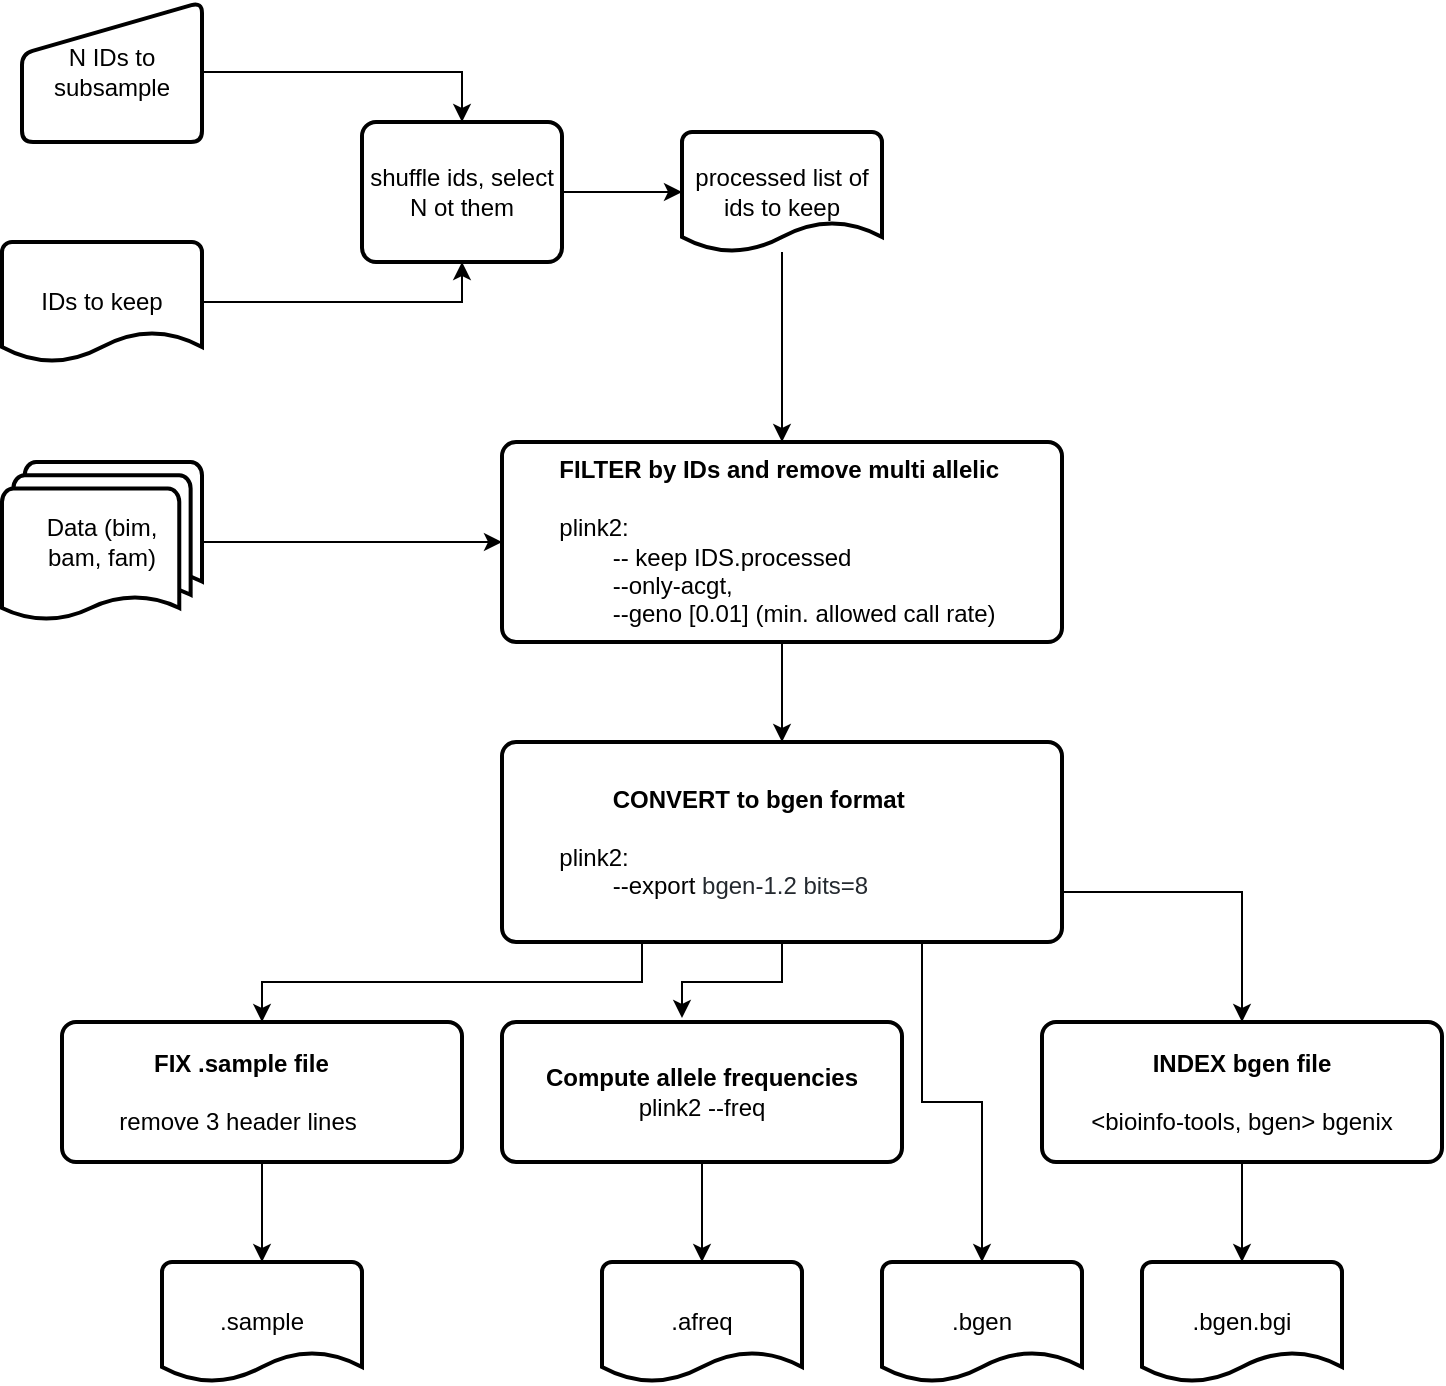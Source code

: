<mxfile version="16.4.7" type="device"><diagram id="117dIRdoQPRYIRqpeahw" name="Page-1"><mxGraphModel dx="946" dy="515" grid="1" gridSize="10" guides="1" tooltips="1" connect="1" arrows="1" fold="1" page="1" pageScale="1" pageWidth="827" pageHeight="1169" math="0" shadow="0"><root><mxCell id="0"/><mxCell id="1" parent="0"/><mxCell id="Us0yoJmgw1d0hUf7W2bQ-7" style="edgeStyle=orthogonalEdgeStyle;rounded=0;orthogonalLoop=1;jettySize=auto;html=1;exitX=1;exitY=0.5;exitDx=0;exitDy=0;exitPerimeter=0;entryX=0.5;entryY=1;entryDx=0;entryDy=0;" edge="1" parent="1" source="Us0yoJmgw1d0hUf7W2bQ-2" target="Us0yoJmgw1d0hUf7W2bQ-5"><mxGeometry relative="1" as="geometry"/></mxCell><mxCell id="Us0yoJmgw1d0hUf7W2bQ-2" value="IDs to keep" style="strokeWidth=2;html=1;shape=mxgraph.flowchart.document2;whiteSpace=wrap;size=0.25;" vertex="1" parent="1"><mxGeometry x="40" y="210" width="100" height="60" as="geometry"/></mxCell><mxCell id="Us0yoJmgw1d0hUf7W2bQ-12" style="edgeStyle=orthogonalEdgeStyle;rounded=0;orthogonalLoop=1;jettySize=auto;html=1;exitX=1;exitY=0.5;exitDx=0;exitDy=0;exitPerimeter=0;entryX=0;entryY=0.5;entryDx=0;entryDy=0;" edge="1" parent="1" source="Us0yoJmgw1d0hUf7W2bQ-3" target="Us0yoJmgw1d0hUf7W2bQ-11"><mxGeometry relative="1" as="geometry"/></mxCell><mxCell id="Us0yoJmgw1d0hUf7W2bQ-3" value="Data&amp;nbsp;(bim, &lt;br&gt;bam, fam)" style="strokeWidth=2;html=1;shape=mxgraph.flowchart.multi-document;whiteSpace=wrap;" vertex="1" parent="1"><mxGeometry x="40" y="320" width="100" height="80" as="geometry"/></mxCell><mxCell id="Us0yoJmgw1d0hUf7W2bQ-8" style="edgeStyle=orthogonalEdgeStyle;rounded=0;orthogonalLoop=1;jettySize=auto;html=1;exitX=1;exitY=0.5;exitDx=0;exitDy=0;entryX=0.5;entryY=0;entryDx=0;entryDy=0;" edge="1" parent="1" source="Us0yoJmgw1d0hUf7W2bQ-4" target="Us0yoJmgw1d0hUf7W2bQ-5"><mxGeometry relative="1" as="geometry"/></mxCell><mxCell id="Us0yoJmgw1d0hUf7W2bQ-4" value="N IDs to subsample" style="html=1;strokeWidth=2;shape=manualInput;whiteSpace=wrap;rounded=1;size=26;arcSize=11;" vertex="1" parent="1"><mxGeometry x="50" y="90" width="90" height="70" as="geometry"/></mxCell><mxCell id="Us0yoJmgw1d0hUf7W2bQ-10" style="edgeStyle=orthogonalEdgeStyle;rounded=0;orthogonalLoop=1;jettySize=auto;html=1;exitX=1;exitY=0.5;exitDx=0;exitDy=0;entryX=0;entryY=0.5;entryDx=0;entryDy=0;entryPerimeter=0;" edge="1" parent="1" source="Us0yoJmgw1d0hUf7W2bQ-5" target="Us0yoJmgw1d0hUf7W2bQ-9"><mxGeometry relative="1" as="geometry"/></mxCell><mxCell id="Us0yoJmgw1d0hUf7W2bQ-5" value="shuffle ids, select N ot them" style="rounded=1;whiteSpace=wrap;html=1;absoluteArcSize=1;arcSize=14;strokeWidth=2;" vertex="1" parent="1"><mxGeometry x="220" y="150" width="100" height="70" as="geometry"/></mxCell><mxCell id="Us0yoJmgw1d0hUf7W2bQ-13" value="" style="edgeStyle=orthogonalEdgeStyle;rounded=0;orthogonalLoop=1;jettySize=auto;html=1;" edge="1" parent="1" source="Us0yoJmgw1d0hUf7W2bQ-9" target="Us0yoJmgw1d0hUf7W2bQ-11"><mxGeometry relative="1" as="geometry"/></mxCell><mxCell id="Us0yoJmgw1d0hUf7W2bQ-9" value="processed list of ids to keep" style="strokeWidth=2;html=1;shape=mxgraph.flowchart.document2;whiteSpace=wrap;size=0.25;" vertex="1" parent="1"><mxGeometry x="380" y="155" width="100" height="60" as="geometry"/></mxCell><mxCell id="Us0yoJmgw1d0hUf7W2bQ-15" style="edgeStyle=orthogonalEdgeStyle;rounded=0;orthogonalLoop=1;jettySize=auto;html=1;exitX=0.5;exitY=1;exitDx=0;exitDy=0;entryX=0.5;entryY=0;entryDx=0;entryDy=0;" edge="1" parent="1" source="Us0yoJmgw1d0hUf7W2bQ-11" target="Us0yoJmgw1d0hUf7W2bQ-14"><mxGeometry relative="1" as="geometry"/></mxCell><mxCell id="Us0yoJmgw1d0hUf7W2bQ-11" value="&lt;b&gt;&lt;span style=&quot;white-space: pre&quot;&gt;&#9;FILTER by IDs and remove multi allelic&lt;/span&gt;&lt;br&gt;&lt;/b&gt;&#9;&lt;span style=&quot;white-space: pre&quot;&gt;&#9;&lt;br/&gt;&lt;/span&gt;&lt;span style=&quot;white-space: pre&quot;&gt;&#9;&lt;/span&gt;plink2: &lt;br&gt;&lt;span style=&quot;white-space: pre&quot;&gt;&#9;&lt;span style=&quot;white-space: pre&quot;&gt;&#9;-&lt;/span&gt;&lt;/span&gt;- keep IDS.processed&lt;br&gt;&lt;span style=&quot;white-space: pre&quot;&gt;&#9;&lt;span style=&quot;white-space: pre&quot;&gt;&#9;&lt;/span&gt;&lt;/span&gt;--only-acgt, &amp;nbsp;&lt;br&gt;&lt;span style=&quot;white-space: pre&quot;&gt;&#9;&lt;span style=&quot;white-space: pre&quot;&gt;&#9;&lt;/span&gt;&lt;/span&gt;--geno [0.01] (min. allowed call rate)" style="rounded=1;whiteSpace=wrap;html=1;absoluteArcSize=1;arcSize=14;strokeWidth=2;align=left;" vertex="1" parent="1"><mxGeometry x="290" y="310" width="280" height="100" as="geometry"/></mxCell><mxCell id="Us0yoJmgw1d0hUf7W2bQ-17" style="edgeStyle=orthogonalEdgeStyle;rounded=0;orthogonalLoop=1;jettySize=auto;html=1;exitX=0.25;exitY=1;exitDx=0;exitDy=0;entryX=0.5;entryY=0;entryDx=0;entryDy=0;" edge="1" parent="1" source="Us0yoJmgw1d0hUf7W2bQ-14" target="Us0yoJmgw1d0hUf7W2bQ-16"><mxGeometry relative="1" as="geometry"/></mxCell><mxCell id="Us0yoJmgw1d0hUf7W2bQ-21" style="edgeStyle=orthogonalEdgeStyle;rounded=0;orthogonalLoop=1;jettySize=auto;html=1;exitX=0.5;exitY=1;exitDx=0;exitDy=0;entryX=0.45;entryY=-0.029;entryDx=0;entryDy=0;entryPerimeter=0;" edge="1" parent="1" source="Us0yoJmgw1d0hUf7W2bQ-14" target="Us0yoJmgw1d0hUf7W2bQ-20"><mxGeometry relative="1" as="geometry"/></mxCell><mxCell id="Us0yoJmgw1d0hUf7W2bQ-26" style="edgeStyle=orthogonalEdgeStyle;rounded=0;orthogonalLoop=1;jettySize=auto;html=1;exitX=0.75;exitY=1;exitDx=0;exitDy=0;entryX=0.5;entryY=0;entryDx=0;entryDy=0;entryPerimeter=0;" edge="1" parent="1" source="Us0yoJmgw1d0hUf7W2bQ-14" target="Us0yoJmgw1d0hUf7W2bQ-24"><mxGeometry relative="1" as="geometry"/></mxCell><mxCell id="Us0yoJmgw1d0hUf7W2bQ-27" style="edgeStyle=orthogonalEdgeStyle;rounded=0;orthogonalLoop=1;jettySize=auto;html=1;exitX=1;exitY=0.75;exitDx=0;exitDy=0;entryX=0.5;entryY=0;entryDx=0;entryDy=0;" edge="1" parent="1" source="Us0yoJmgw1d0hUf7W2bQ-14" target="Us0yoJmgw1d0hUf7W2bQ-18"><mxGeometry relative="1" as="geometry"/></mxCell><mxCell id="Us0yoJmgw1d0hUf7W2bQ-14" value="&lt;span&gt;&lt;b&gt;&lt;span&gt;&#9;&lt;/span&gt;&lt;span style=&quot;white-space: pre&quot;&gt;&#9;&lt;span style=&quot;white-space: pre&quot;&gt;&#9;&lt;/span&gt;&lt;/span&gt;CONVERT to bgen format&lt;/b&gt;&#9;&lt;br&gt;&lt;br&gt;&lt;/span&gt;&lt;span&gt;&#9;&lt;/span&gt;&lt;span style=&quot;white-space: pre&quot;&gt;&#9;&lt;/span&gt;plink2: &lt;br&gt;&lt;span&gt;&#9;&lt;span style=&quot;white-space: pre&quot;&gt;&#9;&lt;span style=&quot;white-space: pre&quot;&gt;&#9;&lt;/span&gt;&lt;/span&gt;--export &lt;/span&gt;&lt;span style=&quot;color: rgb(36 , 41 , 47) ; font-family: , , &amp;#34;sf mono&amp;#34; , &amp;#34;menlo&amp;#34; , &amp;#34;consolas&amp;#34; , &amp;#34;liberation mono&amp;#34; , monospace ; background-color: rgb(255 , 255 , 255)&quot;&gt;bgen-1.2 bits=8&lt;/span&gt;" style="rounded=1;whiteSpace=wrap;html=1;absoluteArcSize=1;arcSize=14;strokeWidth=2;align=left;" vertex="1" parent="1"><mxGeometry x="290" y="460" width="280" height="100" as="geometry"/></mxCell><mxCell id="Us0yoJmgw1d0hUf7W2bQ-29" style="edgeStyle=orthogonalEdgeStyle;rounded=0;orthogonalLoop=1;jettySize=auto;html=1;exitX=0.5;exitY=1;exitDx=0;exitDy=0;entryX=0.5;entryY=0;entryDx=0;entryDy=0;entryPerimeter=0;" edge="1" parent="1" source="Us0yoJmgw1d0hUf7W2bQ-16" target="Us0yoJmgw1d0hUf7W2bQ-25"><mxGeometry relative="1" as="geometry"/></mxCell><mxCell id="Us0yoJmgw1d0hUf7W2bQ-16" value="&lt;div style=&quot;text-align: center&quot;&gt;&lt;b&gt;&lt;span style=&quot;white-space: pre&quot;&gt;&#9;FIX .sample file&lt;/span&gt;&lt;/b&gt;&lt;/div&gt;&lt;span&gt;&lt;div style=&quot;text-align: center&quot;&gt;&lt;br&gt;&lt;/div&gt;&lt;/span&gt;&lt;span&gt;&lt;div style=&quot;text-align: center&quot;&gt;&lt;span style=&quot;white-space: pre&quot;&gt;&#9;remove 3 header lines&lt;/span&gt;&amp;nbsp;&lt;/div&gt;&#9;&lt;/span&gt;" style="rounded=1;whiteSpace=wrap;html=1;absoluteArcSize=1;arcSize=14;strokeWidth=2;align=left;" vertex="1" parent="1"><mxGeometry x="70" y="600" width="200" height="70" as="geometry"/></mxCell><mxCell id="Us0yoJmgw1d0hUf7W2bQ-30" style="edgeStyle=orthogonalEdgeStyle;rounded=0;orthogonalLoop=1;jettySize=auto;html=1;exitX=0.5;exitY=1;exitDx=0;exitDy=0;entryX=0.5;entryY=0;entryDx=0;entryDy=0;entryPerimeter=0;" edge="1" parent="1" source="Us0yoJmgw1d0hUf7W2bQ-18" target="Us0yoJmgw1d0hUf7W2bQ-23"><mxGeometry relative="1" as="geometry"/></mxCell><mxCell id="Us0yoJmgw1d0hUf7W2bQ-18" value="&lt;div&gt;&lt;b&gt;&lt;span style=&quot;white-space: pre&quot;&gt;INDEX bgen file&lt;/span&gt;&lt;/b&gt;&lt;/div&gt;&lt;span&gt;&lt;div&gt;&lt;br&gt;&lt;/div&gt;&lt;/span&gt;&lt;span&gt;&lt;div&gt;&lt;span style=&quot;white-space: pre&quot;&gt;&amp;lt;bioinfo-tools, bgen&amp;gt; bgenix&lt;/span&gt;&lt;/div&gt;&#9;&lt;/span&gt;" style="rounded=1;whiteSpace=wrap;html=1;absoluteArcSize=1;arcSize=14;strokeWidth=2;align=center;" vertex="1" parent="1"><mxGeometry x="560" y="600" width="200" height="70" as="geometry"/></mxCell><mxCell id="Us0yoJmgw1d0hUf7W2bQ-28" style="edgeStyle=orthogonalEdgeStyle;rounded=0;orthogonalLoop=1;jettySize=auto;html=1;exitX=0.5;exitY=1;exitDx=0;exitDy=0;" edge="1" parent="1" source="Us0yoJmgw1d0hUf7W2bQ-20" target="Us0yoJmgw1d0hUf7W2bQ-22"><mxGeometry relative="1" as="geometry"/></mxCell><mxCell id="Us0yoJmgw1d0hUf7W2bQ-20" value="&lt;div&gt;&lt;span style=&quot;white-space: pre&quot;&gt;&lt;b&gt;Compute allele frequencies&lt;/b&gt;&lt;/span&gt;&lt;/div&gt;&lt;span&gt;&lt;div&gt;&lt;span style=&quot;white-space: pre&quot;&gt;plink2 --freq&lt;/span&gt;&lt;/div&gt;&#9;&lt;/span&gt;" style="rounded=1;whiteSpace=wrap;html=1;absoluteArcSize=1;arcSize=14;strokeWidth=2;align=center;" vertex="1" parent="1"><mxGeometry x="290" y="600" width="200" height="70" as="geometry"/></mxCell><mxCell id="Us0yoJmgw1d0hUf7W2bQ-22" value=".afreq" style="strokeWidth=2;html=1;shape=mxgraph.flowchart.document2;whiteSpace=wrap;size=0.25;" vertex="1" parent="1"><mxGeometry x="340" y="720" width="100" height="60" as="geometry"/></mxCell><mxCell id="Us0yoJmgw1d0hUf7W2bQ-23" value=".bgen.bgi" style="strokeWidth=2;html=1;shape=mxgraph.flowchart.document2;whiteSpace=wrap;size=0.25;" vertex="1" parent="1"><mxGeometry x="610" y="720" width="100" height="60" as="geometry"/></mxCell><mxCell id="Us0yoJmgw1d0hUf7W2bQ-24" value=".bgen" style="strokeWidth=2;html=1;shape=mxgraph.flowchart.document2;whiteSpace=wrap;size=0.25;" vertex="1" parent="1"><mxGeometry x="480" y="720" width="100" height="60" as="geometry"/></mxCell><mxCell id="Us0yoJmgw1d0hUf7W2bQ-25" value=".sample" style="strokeWidth=2;html=1;shape=mxgraph.flowchart.document2;whiteSpace=wrap;size=0.25;" vertex="1" parent="1"><mxGeometry x="120" y="720" width="100" height="60" as="geometry"/></mxCell></root></mxGraphModel></diagram></mxfile>